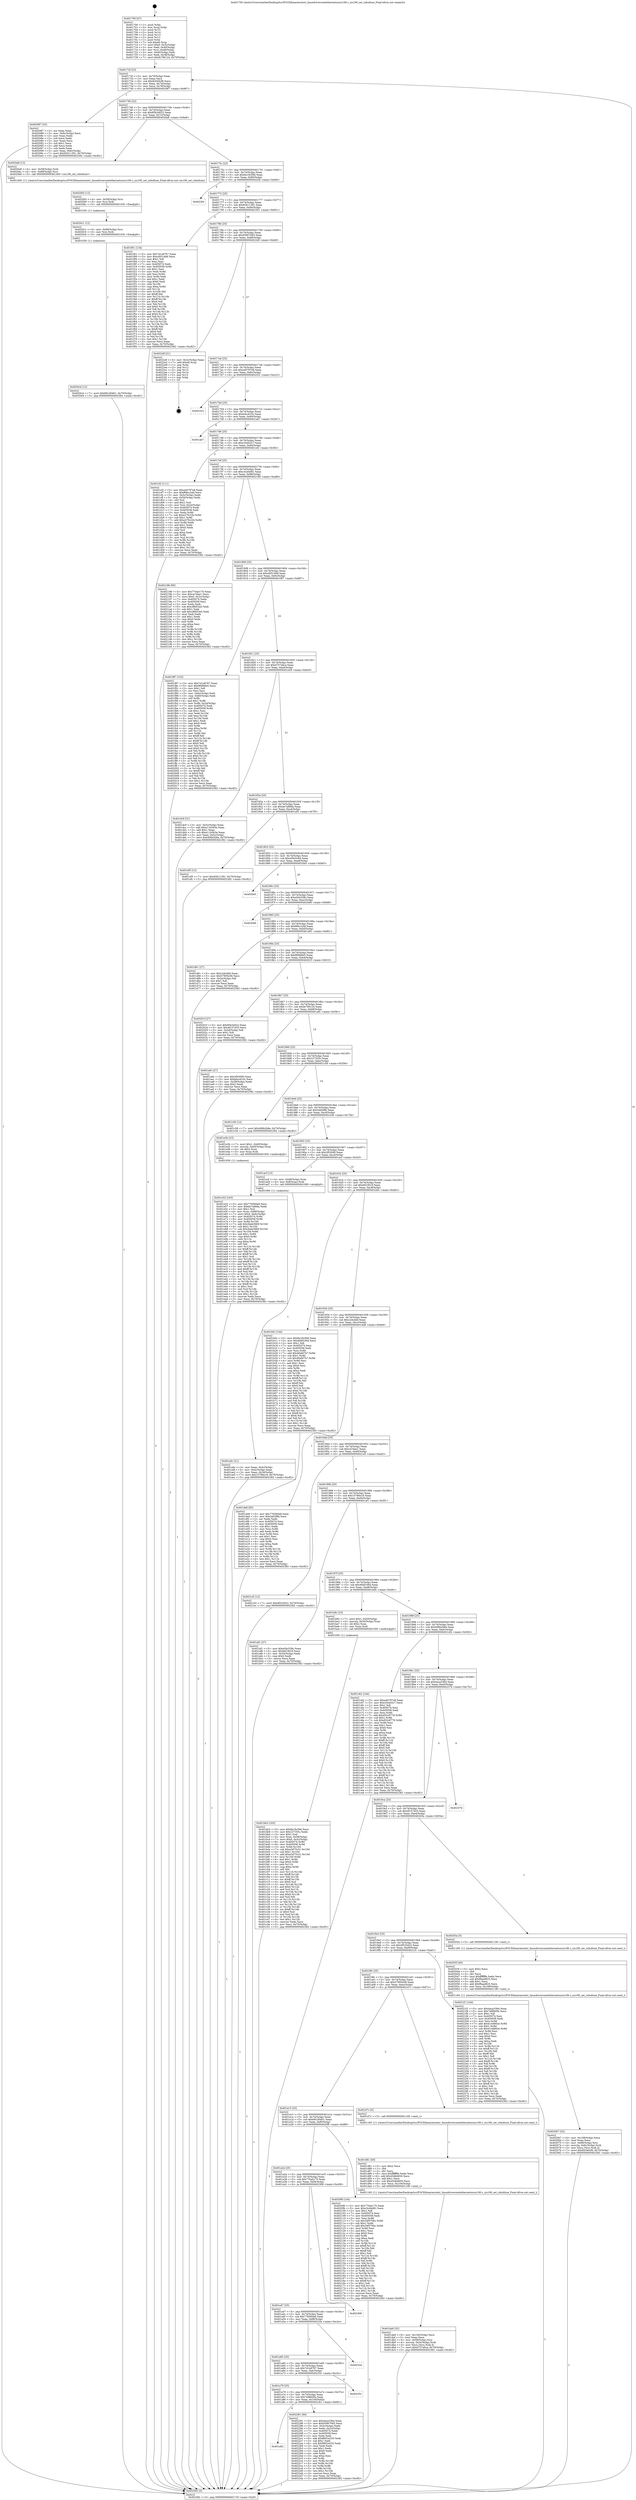 digraph "0x401700" {
  label = "0x401700 (/mnt/c/Users/mathe/Desktop/tcc/POCII/binaries/extr_linuxdriversnetethernetsissis190.c_sis190_set_rxbufsize_Final-ollvm.out::main(0))"
  labelloc = "t"
  node[shape=record]

  Entry [label="",width=0.3,height=0.3,shape=circle,fillcolor=black,style=filled]
  "0x40172f" [label="{
     0x40172f [23]\l
     | [instrs]\l
     &nbsp;&nbsp;0x40172f \<+3\>: mov -0x70(%rbp),%eax\l
     &nbsp;&nbsp;0x401732 \<+2\>: mov %eax,%ecx\l
     &nbsp;&nbsp;0x401734 \<+6\>: sub $0x82040cf6,%ecx\l
     &nbsp;&nbsp;0x40173a \<+3\>: mov %eax,-0x74(%rbp)\l
     &nbsp;&nbsp;0x40173d \<+3\>: mov %ecx,-0x78(%rbp)\l
     &nbsp;&nbsp;0x401740 \<+6\>: je 0000000000402087 \<main+0x987\>\l
  }"]
  "0x402087" [label="{
     0x402087 [33]\l
     | [instrs]\l
     &nbsp;&nbsp;0x402087 \<+2\>: xor %eax,%eax\l
     &nbsp;&nbsp;0x402089 \<+3\>: mov -0x6c(%rbp),%ecx\l
     &nbsp;&nbsp;0x40208c \<+2\>: mov %eax,%edx\l
     &nbsp;&nbsp;0x40208e \<+2\>: sub %ecx,%edx\l
     &nbsp;&nbsp;0x402090 \<+2\>: mov %eax,%ecx\l
     &nbsp;&nbsp;0x402092 \<+3\>: sub $0x1,%ecx\l
     &nbsp;&nbsp;0x402095 \<+2\>: add %ecx,%edx\l
     &nbsp;&nbsp;0x402097 \<+2\>: sub %edx,%eax\l
     &nbsp;&nbsp;0x402099 \<+3\>: mov %eax,-0x6c(%rbp)\l
     &nbsp;&nbsp;0x40209c \<+7\>: movl $0x92611391,-0x70(%rbp)\l
     &nbsp;&nbsp;0x4020a3 \<+5\>: jmp 0000000000402382 \<main+0xc82\>\l
  }"]
  "0x401746" [label="{
     0x401746 [22]\l
     | [instrs]\l
     &nbsp;&nbsp;0x401746 \<+5\>: jmp 000000000040174b \<main+0x4b\>\l
     &nbsp;&nbsp;0x40174b \<+3\>: mov -0x74(%rbp),%eax\l
     &nbsp;&nbsp;0x40174e \<+5\>: sub $0x85b34022,%eax\l
     &nbsp;&nbsp;0x401753 \<+3\>: mov %eax,-0x7c(%rbp)\l
     &nbsp;&nbsp;0x401756 \<+6\>: je 00000000004020a8 \<main+0x9a8\>\l
  }"]
  Exit [label="",width=0.3,height=0.3,shape=circle,fillcolor=black,style=filled,peripheries=2]
  "0x4020a8" [label="{
     0x4020a8 [13]\l
     | [instrs]\l
     &nbsp;&nbsp;0x4020a8 \<+4\>: mov -0x58(%rbp),%rdi\l
     &nbsp;&nbsp;0x4020ac \<+4\>: mov -0x68(%rbp),%rsi\l
     &nbsp;&nbsp;0x4020b0 \<+5\>: call 0000000000401400 \<sis190_set_rxbufsize\>\l
     | [calls]\l
     &nbsp;&nbsp;0x401400 \{1\} (/mnt/c/Users/mathe/Desktop/tcc/POCII/binaries/extr_linuxdriversnetethernetsissis190.c_sis190_set_rxbufsize_Final-ollvm.out::sis190_set_rxbufsize)\l
  }"]
  "0x40175c" [label="{
     0x40175c [22]\l
     | [instrs]\l
     &nbsp;&nbsp;0x40175c \<+5\>: jmp 0000000000401761 \<main+0x61\>\l
     &nbsp;&nbsp;0x401761 \<+3\>: mov -0x74(%rbp),%eax\l
     &nbsp;&nbsp;0x401764 \<+5\>: sub $0x8a19c59d,%eax\l
     &nbsp;&nbsp;0x401769 \<+3\>: mov %eax,-0x80(%rbp)\l
     &nbsp;&nbsp;0x40176c \<+6\>: je 00000000004022f4 \<main+0xbf4\>\l
  }"]
  "0x401a92" [label="{
     0x401a92\l
  }", style=dashed]
  "0x4022f4" [label="{
     0x4022f4\l
  }", style=dashed]
  "0x401772" [label="{
     0x401772 [25]\l
     | [instrs]\l
     &nbsp;&nbsp;0x401772 \<+5\>: jmp 0000000000401777 \<main+0x77\>\l
     &nbsp;&nbsp;0x401777 \<+3\>: mov -0x74(%rbp),%eax\l
     &nbsp;&nbsp;0x40177a \<+5\>: sub $0x92611391,%eax\l
     &nbsp;&nbsp;0x40177f \<+6\>: mov %eax,-0x84(%rbp)\l
     &nbsp;&nbsp;0x401785 \<+6\>: je 0000000000401f01 \<main+0x801\>\l
  }"]
  "0x402281" [label="{
     0x402281 [94]\l
     | [instrs]\l
     &nbsp;&nbsp;0x402281 \<+5\>: mov $0x4aca3364,%eax\l
     &nbsp;&nbsp;0x402286 \<+5\>: mov $0x93907083,%ecx\l
     &nbsp;&nbsp;0x40228b \<+3\>: mov -0x3c(%rbp),%edx\l
     &nbsp;&nbsp;0x40228e \<+3\>: mov %edx,-0x2c(%rbp)\l
     &nbsp;&nbsp;0x402291 \<+7\>: mov 0x405074,%edx\l
     &nbsp;&nbsp;0x402298 \<+7\>: mov 0x405058,%esi\l
     &nbsp;&nbsp;0x40229f \<+2\>: mov %edx,%edi\l
     &nbsp;&nbsp;0x4022a1 \<+6\>: add $0x8852e333,%edi\l
     &nbsp;&nbsp;0x4022a7 \<+3\>: sub $0x1,%edi\l
     &nbsp;&nbsp;0x4022aa \<+6\>: sub $0x8852e333,%edi\l
     &nbsp;&nbsp;0x4022b0 \<+3\>: imul %edi,%edx\l
     &nbsp;&nbsp;0x4022b3 \<+3\>: and $0x1,%edx\l
     &nbsp;&nbsp;0x4022b6 \<+3\>: cmp $0x0,%edx\l
     &nbsp;&nbsp;0x4022b9 \<+4\>: sete %r8b\l
     &nbsp;&nbsp;0x4022bd \<+3\>: cmp $0xa,%esi\l
     &nbsp;&nbsp;0x4022c0 \<+4\>: setl %r9b\l
     &nbsp;&nbsp;0x4022c4 \<+3\>: mov %r8b,%r10b\l
     &nbsp;&nbsp;0x4022c7 \<+3\>: and %r9b,%r10b\l
     &nbsp;&nbsp;0x4022ca \<+3\>: xor %r9b,%r8b\l
     &nbsp;&nbsp;0x4022cd \<+3\>: or %r8b,%r10b\l
     &nbsp;&nbsp;0x4022d0 \<+4\>: test $0x1,%r10b\l
     &nbsp;&nbsp;0x4022d4 \<+3\>: cmovne %ecx,%eax\l
     &nbsp;&nbsp;0x4022d7 \<+3\>: mov %eax,-0x70(%rbp)\l
     &nbsp;&nbsp;0x4022da \<+5\>: jmp 0000000000402382 \<main+0xc82\>\l
  }"]
  "0x401f01" [label="{
     0x401f01 [134]\l
     | [instrs]\l
     &nbsp;&nbsp;0x401f01 \<+5\>: mov $0x7d1e8767,%eax\l
     &nbsp;&nbsp;0x401f06 \<+5\>: mov $0xcf451468,%ecx\l
     &nbsp;&nbsp;0x401f0b \<+2\>: mov $0x1,%dl\l
     &nbsp;&nbsp;0x401f0d \<+2\>: xor %esi,%esi\l
     &nbsp;&nbsp;0x401f0f \<+7\>: mov 0x405074,%edi\l
     &nbsp;&nbsp;0x401f16 \<+8\>: mov 0x405058,%r8d\l
     &nbsp;&nbsp;0x401f1e \<+3\>: sub $0x1,%esi\l
     &nbsp;&nbsp;0x401f21 \<+3\>: mov %edi,%r9d\l
     &nbsp;&nbsp;0x401f24 \<+3\>: add %esi,%r9d\l
     &nbsp;&nbsp;0x401f27 \<+4\>: imul %r9d,%edi\l
     &nbsp;&nbsp;0x401f2b \<+3\>: and $0x1,%edi\l
     &nbsp;&nbsp;0x401f2e \<+3\>: cmp $0x0,%edi\l
     &nbsp;&nbsp;0x401f31 \<+4\>: sete %r10b\l
     &nbsp;&nbsp;0x401f35 \<+4\>: cmp $0xa,%r8d\l
     &nbsp;&nbsp;0x401f39 \<+4\>: setl %r11b\l
     &nbsp;&nbsp;0x401f3d \<+3\>: mov %r10b,%bl\l
     &nbsp;&nbsp;0x401f40 \<+3\>: xor $0xff,%bl\l
     &nbsp;&nbsp;0x401f43 \<+3\>: mov %r11b,%r14b\l
     &nbsp;&nbsp;0x401f46 \<+4\>: xor $0xff,%r14b\l
     &nbsp;&nbsp;0x401f4a \<+3\>: xor $0x0,%dl\l
     &nbsp;&nbsp;0x401f4d \<+3\>: mov %bl,%r15b\l
     &nbsp;&nbsp;0x401f50 \<+4\>: and $0x0,%r15b\l
     &nbsp;&nbsp;0x401f54 \<+3\>: and %dl,%r10b\l
     &nbsp;&nbsp;0x401f57 \<+3\>: mov %r14b,%r12b\l
     &nbsp;&nbsp;0x401f5a \<+4\>: and $0x0,%r12b\l
     &nbsp;&nbsp;0x401f5e \<+3\>: and %dl,%r11b\l
     &nbsp;&nbsp;0x401f61 \<+3\>: or %r10b,%r15b\l
     &nbsp;&nbsp;0x401f64 \<+3\>: or %r11b,%r12b\l
     &nbsp;&nbsp;0x401f67 \<+3\>: xor %r12b,%r15b\l
     &nbsp;&nbsp;0x401f6a \<+3\>: or %r14b,%bl\l
     &nbsp;&nbsp;0x401f6d \<+3\>: xor $0xff,%bl\l
     &nbsp;&nbsp;0x401f70 \<+3\>: or $0x0,%dl\l
     &nbsp;&nbsp;0x401f73 \<+2\>: and %dl,%bl\l
     &nbsp;&nbsp;0x401f75 \<+3\>: or %bl,%r15b\l
     &nbsp;&nbsp;0x401f78 \<+4\>: test $0x1,%r15b\l
     &nbsp;&nbsp;0x401f7c \<+3\>: cmovne %ecx,%eax\l
     &nbsp;&nbsp;0x401f7f \<+3\>: mov %eax,-0x70(%rbp)\l
     &nbsp;&nbsp;0x401f82 \<+5\>: jmp 0000000000402382 \<main+0xc82\>\l
  }"]
  "0x40178b" [label="{
     0x40178b [25]\l
     | [instrs]\l
     &nbsp;&nbsp;0x40178b \<+5\>: jmp 0000000000401790 \<main+0x90\>\l
     &nbsp;&nbsp;0x401790 \<+3\>: mov -0x74(%rbp),%eax\l
     &nbsp;&nbsp;0x401793 \<+5\>: sub $0x93907083,%eax\l
     &nbsp;&nbsp;0x401798 \<+6\>: mov %eax,-0x88(%rbp)\l
     &nbsp;&nbsp;0x40179e \<+6\>: je 00000000004022df \<main+0xbdf\>\l
  }"]
  "0x401a79" [label="{
     0x401a79 [25]\l
     | [instrs]\l
     &nbsp;&nbsp;0x401a79 \<+5\>: jmp 0000000000401a7e \<main+0x37e\>\l
     &nbsp;&nbsp;0x401a7e \<+3\>: mov -0x74(%rbp),%eax\l
     &nbsp;&nbsp;0x401a81 \<+5\>: sub $0x7ef89d5b,%eax\l
     &nbsp;&nbsp;0x401a86 \<+6\>: mov %eax,-0x100(%rbp)\l
     &nbsp;&nbsp;0x401a8c \<+6\>: je 0000000000402281 \<main+0xb81\>\l
  }"]
  "0x4022df" [label="{
     0x4022df [21]\l
     | [instrs]\l
     &nbsp;&nbsp;0x4022df \<+3\>: mov -0x2c(%rbp),%eax\l
     &nbsp;&nbsp;0x4022e2 \<+7\>: add $0xe8,%rsp\l
     &nbsp;&nbsp;0x4022e9 \<+1\>: pop %rbx\l
     &nbsp;&nbsp;0x4022ea \<+2\>: pop %r12\l
     &nbsp;&nbsp;0x4022ec \<+2\>: pop %r13\l
     &nbsp;&nbsp;0x4022ee \<+2\>: pop %r14\l
     &nbsp;&nbsp;0x4022f0 \<+2\>: pop %r15\l
     &nbsp;&nbsp;0x4022f2 \<+1\>: pop %rbp\l
     &nbsp;&nbsp;0x4022f3 \<+1\>: ret\l
  }"]
  "0x4017a4" [label="{
     0x4017a4 [25]\l
     | [instrs]\l
     &nbsp;&nbsp;0x4017a4 \<+5\>: jmp 00000000004017a9 \<main+0xa9\>\l
     &nbsp;&nbsp;0x4017a9 \<+3\>: mov -0x74(%rbp),%eax\l
     &nbsp;&nbsp;0x4017ac \<+5\>: sub $0xa40797e8,%eax\l
     &nbsp;&nbsp;0x4017b1 \<+6\>: mov %eax,-0x8c(%rbp)\l
     &nbsp;&nbsp;0x4017b7 \<+6\>: je 0000000000402322 \<main+0xc22\>\l
  }"]
  "0x40235c" [label="{
     0x40235c\l
  }", style=dashed]
  "0x402322" [label="{
     0x402322\l
  }", style=dashed]
  "0x4017bd" [label="{
     0x4017bd [25]\l
     | [instrs]\l
     &nbsp;&nbsp;0x4017bd \<+5\>: jmp 00000000004017c2 \<main+0xc2\>\l
     &nbsp;&nbsp;0x4017c2 \<+3\>: mov -0x74(%rbp),%eax\l
     &nbsp;&nbsp;0x4017c5 \<+5\>: sub $0xbdcc610c,%eax\l
     &nbsp;&nbsp;0x4017ca \<+6\>: mov %eax,-0x90(%rbp)\l
     &nbsp;&nbsp;0x4017d0 \<+6\>: je 0000000000401ab7 \<main+0x3b7\>\l
  }"]
  "0x401a60" [label="{
     0x401a60 [25]\l
     | [instrs]\l
     &nbsp;&nbsp;0x401a60 \<+5\>: jmp 0000000000401a65 \<main+0x365\>\l
     &nbsp;&nbsp;0x401a65 \<+3\>: mov -0x74(%rbp),%eax\l
     &nbsp;&nbsp;0x401a68 \<+5\>: sub $0x7d1e8767,%eax\l
     &nbsp;&nbsp;0x401a6d \<+6\>: mov %eax,-0xfc(%rbp)\l
     &nbsp;&nbsp;0x401a73 \<+6\>: je 000000000040235c \<main+0xc5c\>\l
  }"]
  "0x401ab7" [label="{
     0x401ab7\l
  }", style=dashed]
  "0x4017d6" [label="{
     0x4017d6 [25]\l
     | [instrs]\l
     &nbsp;&nbsp;0x4017d6 \<+5\>: jmp 00000000004017db \<main+0xdb\>\l
     &nbsp;&nbsp;0x4017db \<+3\>: mov -0x74(%rbp),%eax\l
     &nbsp;&nbsp;0x4017de \<+5\>: sub $0xc54402c7,%eax\l
     &nbsp;&nbsp;0x4017e3 \<+6\>: mov %eax,-0x94(%rbp)\l
     &nbsp;&nbsp;0x4017e9 \<+6\>: je 0000000000401cf2 \<main+0x5f2\>\l
  }"]
  "0x40232e" [label="{
     0x40232e\l
  }", style=dashed]
  "0x401cf2" [label="{
     0x401cf2 [111]\l
     | [instrs]\l
     &nbsp;&nbsp;0x401cf2 \<+5\>: mov $0xa40797e8,%eax\l
     &nbsp;&nbsp;0x401cf7 \<+5\>: mov $0xf68cc2dd,%ecx\l
     &nbsp;&nbsp;0x401cfc \<+3\>: mov -0x5c(%rbp),%edx\l
     &nbsp;&nbsp;0x401cff \<+3\>: cmp -0x50(%rbp),%edx\l
     &nbsp;&nbsp;0x401d02 \<+4\>: setl %sil\l
     &nbsp;&nbsp;0x401d06 \<+4\>: and $0x1,%sil\l
     &nbsp;&nbsp;0x401d0a \<+4\>: mov %sil,-0x2e(%rbp)\l
     &nbsp;&nbsp;0x401d0e \<+7\>: mov 0x405074,%edx\l
     &nbsp;&nbsp;0x401d15 \<+7\>: mov 0x405058,%edi\l
     &nbsp;&nbsp;0x401d1c \<+3\>: mov %edx,%r8d\l
     &nbsp;&nbsp;0x401d1f \<+7\>: sub $0xe27fc22b,%r8d\l
     &nbsp;&nbsp;0x401d26 \<+4\>: sub $0x1,%r8d\l
     &nbsp;&nbsp;0x401d2a \<+7\>: add $0xe27fc22b,%r8d\l
     &nbsp;&nbsp;0x401d31 \<+4\>: imul %r8d,%edx\l
     &nbsp;&nbsp;0x401d35 \<+3\>: and $0x1,%edx\l
     &nbsp;&nbsp;0x401d38 \<+3\>: cmp $0x0,%edx\l
     &nbsp;&nbsp;0x401d3b \<+4\>: sete %sil\l
     &nbsp;&nbsp;0x401d3f \<+3\>: cmp $0xa,%edi\l
     &nbsp;&nbsp;0x401d42 \<+4\>: setl %r9b\l
     &nbsp;&nbsp;0x401d46 \<+3\>: mov %sil,%r10b\l
     &nbsp;&nbsp;0x401d49 \<+3\>: and %r9b,%r10b\l
     &nbsp;&nbsp;0x401d4c \<+3\>: xor %r9b,%sil\l
     &nbsp;&nbsp;0x401d4f \<+3\>: or %sil,%r10b\l
     &nbsp;&nbsp;0x401d52 \<+4\>: test $0x1,%r10b\l
     &nbsp;&nbsp;0x401d56 \<+3\>: cmovne %ecx,%eax\l
     &nbsp;&nbsp;0x401d59 \<+3\>: mov %eax,-0x70(%rbp)\l
     &nbsp;&nbsp;0x401d5c \<+5\>: jmp 0000000000402382 \<main+0xc82\>\l
  }"]
  "0x4017ef" [label="{
     0x4017ef [25]\l
     | [instrs]\l
     &nbsp;&nbsp;0x4017ef \<+5\>: jmp 00000000004017f4 \<main+0xf4\>\l
     &nbsp;&nbsp;0x4017f4 \<+3\>: mov -0x74(%rbp),%eax\l
     &nbsp;&nbsp;0x4017f7 \<+5\>: sub $0xc5cd4d81,%eax\l
     &nbsp;&nbsp;0x4017fc \<+6\>: mov %eax,-0x98(%rbp)\l
     &nbsp;&nbsp;0x401802 \<+6\>: je 0000000000402186 \<main+0xa86\>\l
  }"]
  "0x401a47" [label="{
     0x401a47 [25]\l
     | [instrs]\l
     &nbsp;&nbsp;0x401a47 \<+5\>: jmp 0000000000401a4c \<main+0x34c\>\l
     &nbsp;&nbsp;0x401a4c \<+3\>: mov -0x74(%rbp),%eax\l
     &nbsp;&nbsp;0x401a4f \<+5\>: sub $0x776560e8,%eax\l
     &nbsp;&nbsp;0x401a54 \<+6\>: mov %eax,-0xf8(%rbp)\l
     &nbsp;&nbsp;0x401a5a \<+6\>: je 000000000040232e \<main+0xc2e\>\l
  }"]
  "0x402186" [label="{
     0x402186 [95]\l
     | [instrs]\l
     &nbsp;&nbsp;0x402186 \<+5\>: mov $0x770ab170,%eax\l
     &nbsp;&nbsp;0x40218b \<+5\>: mov $0xca7dae1,%ecx\l
     &nbsp;&nbsp;0x402190 \<+7\>: movl $0x0,-0x3c(%rbp)\l
     &nbsp;&nbsp;0x402197 \<+7\>: mov 0x405074,%edx\l
     &nbsp;&nbsp;0x40219e \<+7\>: mov 0x405058,%esi\l
     &nbsp;&nbsp;0x4021a5 \<+2\>: mov %edx,%edi\l
     &nbsp;&nbsp;0x4021a7 \<+6\>: sub $0xc8fd53a5,%edi\l
     &nbsp;&nbsp;0x4021ad \<+3\>: sub $0x1,%edi\l
     &nbsp;&nbsp;0x4021b0 \<+6\>: add $0xc8fd53a5,%edi\l
     &nbsp;&nbsp;0x4021b6 \<+3\>: imul %edi,%edx\l
     &nbsp;&nbsp;0x4021b9 \<+3\>: and $0x1,%edx\l
     &nbsp;&nbsp;0x4021bc \<+3\>: cmp $0x0,%edx\l
     &nbsp;&nbsp;0x4021bf \<+4\>: sete %r8b\l
     &nbsp;&nbsp;0x4021c3 \<+3\>: cmp $0xa,%esi\l
     &nbsp;&nbsp;0x4021c6 \<+4\>: setl %r9b\l
     &nbsp;&nbsp;0x4021ca \<+3\>: mov %r8b,%r10b\l
     &nbsp;&nbsp;0x4021cd \<+3\>: and %r9b,%r10b\l
     &nbsp;&nbsp;0x4021d0 \<+3\>: xor %r9b,%r8b\l
     &nbsp;&nbsp;0x4021d3 \<+3\>: or %r8b,%r10b\l
     &nbsp;&nbsp;0x4021d6 \<+4\>: test $0x1,%r10b\l
     &nbsp;&nbsp;0x4021da \<+3\>: cmovne %ecx,%eax\l
     &nbsp;&nbsp;0x4021dd \<+3\>: mov %eax,-0x70(%rbp)\l
     &nbsp;&nbsp;0x4021e0 \<+5\>: jmp 0000000000402382 \<main+0xc82\>\l
  }"]
  "0x401808" [label="{
     0x401808 [25]\l
     | [instrs]\l
     &nbsp;&nbsp;0x401808 \<+5\>: jmp 000000000040180d \<main+0x10d\>\l
     &nbsp;&nbsp;0x40180d \<+3\>: mov -0x74(%rbp),%eax\l
     &nbsp;&nbsp;0x401810 \<+5\>: sub $0xcf451468,%eax\l
     &nbsp;&nbsp;0x401815 \<+6\>: mov %eax,-0x9c(%rbp)\l
     &nbsp;&nbsp;0x40181b \<+6\>: je 0000000000401f87 \<main+0x887\>\l
  }"]
  "0x402368" [label="{
     0x402368\l
  }", style=dashed]
  "0x401f87" [label="{
     0x401f87 [152]\l
     | [instrs]\l
     &nbsp;&nbsp;0x401f87 \<+5\>: mov $0x7d1e8767,%eax\l
     &nbsp;&nbsp;0x401f8c \<+5\>: mov $0xf90fd9e5,%ecx\l
     &nbsp;&nbsp;0x401f91 \<+2\>: mov $0x1,%dl\l
     &nbsp;&nbsp;0x401f93 \<+2\>: xor %esi,%esi\l
     &nbsp;&nbsp;0x401f95 \<+3\>: mov -0x6c(%rbp),%edi\l
     &nbsp;&nbsp;0x401f98 \<+3\>: cmp -0x60(%rbp),%edi\l
     &nbsp;&nbsp;0x401f9b \<+4\>: setl %r8b\l
     &nbsp;&nbsp;0x401f9f \<+4\>: and $0x1,%r8b\l
     &nbsp;&nbsp;0x401fa3 \<+4\>: mov %r8b,-0x2d(%rbp)\l
     &nbsp;&nbsp;0x401fa7 \<+7\>: mov 0x405074,%edi\l
     &nbsp;&nbsp;0x401fae \<+8\>: mov 0x405058,%r9d\l
     &nbsp;&nbsp;0x401fb6 \<+3\>: sub $0x1,%esi\l
     &nbsp;&nbsp;0x401fb9 \<+3\>: mov %edi,%r10d\l
     &nbsp;&nbsp;0x401fbc \<+3\>: add %esi,%r10d\l
     &nbsp;&nbsp;0x401fbf \<+4\>: imul %r10d,%edi\l
     &nbsp;&nbsp;0x401fc3 \<+3\>: and $0x1,%edi\l
     &nbsp;&nbsp;0x401fc6 \<+3\>: cmp $0x0,%edi\l
     &nbsp;&nbsp;0x401fc9 \<+4\>: sete %r8b\l
     &nbsp;&nbsp;0x401fcd \<+4\>: cmp $0xa,%r9d\l
     &nbsp;&nbsp;0x401fd1 \<+4\>: setl %r11b\l
     &nbsp;&nbsp;0x401fd5 \<+3\>: mov %r8b,%bl\l
     &nbsp;&nbsp;0x401fd8 \<+3\>: xor $0xff,%bl\l
     &nbsp;&nbsp;0x401fdb \<+3\>: mov %r11b,%r14b\l
     &nbsp;&nbsp;0x401fde \<+4\>: xor $0xff,%r14b\l
     &nbsp;&nbsp;0x401fe2 \<+3\>: xor $0x0,%dl\l
     &nbsp;&nbsp;0x401fe5 \<+3\>: mov %bl,%r15b\l
     &nbsp;&nbsp;0x401fe8 \<+4\>: and $0x0,%r15b\l
     &nbsp;&nbsp;0x401fec \<+3\>: and %dl,%r8b\l
     &nbsp;&nbsp;0x401fef \<+3\>: mov %r14b,%r12b\l
     &nbsp;&nbsp;0x401ff2 \<+4\>: and $0x0,%r12b\l
     &nbsp;&nbsp;0x401ff6 \<+3\>: and %dl,%r11b\l
     &nbsp;&nbsp;0x401ff9 \<+3\>: or %r8b,%r15b\l
     &nbsp;&nbsp;0x401ffc \<+3\>: or %r11b,%r12b\l
     &nbsp;&nbsp;0x401fff \<+3\>: xor %r12b,%r15b\l
     &nbsp;&nbsp;0x402002 \<+3\>: or %r14b,%bl\l
     &nbsp;&nbsp;0x402005 \<+3\>: xor $0xff,%bl\l
     &nbsp;&nbsp;0x402008 \<+3\>: or $0x0,%dl\l
     &nbsp;&nbsp;0x40200b \<+2\>: and %dl,%bl\l
     &nbsp;&nbsp;0x40200d \<+3\>: or %bl,%r15b\l
     &nbsp;&nbsp;0x402010 \<+4\>: test $0x1,%r15b\l
     &nbsp;&nbsp;0x402014 \<+3\>: cmovne %ecx,%eax\l
     &nbsp;&nbsp;0x402017 \<+3\>: mov %eax,-0x70(%rbp)\l
     &nbsp;&nbsp;0x40201a \<+5\>: jmp 0000000000402382 \<main+0xc82\>\l
  }"]
  "0x401821" [label="{
     0x401821 [25]\l
     | [instrs]\l
     &nbsp;&nbsp;0x401821 \<+5\>: jmp 0000000000401826 \<main+0x126\>\l
     &nbsp;&nbsp;0x401826 \<+3\>: mov -0x74(%rbp),%eax\l
     &nbsp;&nbsp;0x401829 \<+5\>: sub $0xd757a6ca,%eax\l
     &nbsp;&nbsp;0x40182e \<+6\>: mov %eax,-0xa0(%rbp)\l
     &nbsp;&nbsp;0x401834 \<+6\>: je 0000000000401dc9 \<main+0x6c9\>\l
  }"]
  "0x401a2e" [label="{
     0x401a2e [25]\l
     | [instrs]\l
     &nbsp;&nbsp;0x401a2e \<+5\>: jmp 0000000000401a33 \<main+0x333\>\l
     &nbsp;&nbsp;0x401a33 \<+3\>: mov -0x74(%rbp),%eax\l
     &nbsp;&nbsp;0x401a36 \<+5\>: sub $0x770ab170,%eax\l
     &nbsp;&nbsp;0x401a3b \<+6\>: mov %eax,-0xf4(%rbp)\l
     &nbsp;&nbsp;0x401a41 \<+6\>: je 0000000000402368 \<main+0xc68\>\l
  }"]
  "0x401dc9" [label="{
     0x401dc9 [31]\l
     | [instrs]\l
     &nbsp;&nbsp;0x401dc9 \<+3\>: mov -0x5c(%rbp),%eax\l
     &nbsp;&nbsp;0x401dcc \<+5\>: add $0xe11b563e,%eax\l
     &nbsp;&nbsp;0x401dd1 \<+3\>: add $0x1,%eax\l
     &nbsp;&nbsp;0x401dd4 \<+5\>: sub $0xe11b563e,%eax\l
     &nbsp;&nbsp;0x401dd9 \<+3\>: mov %eax,-0x5c(%rbp)\l
     &nbsp;&nbsp;0x401ddc \<+7\>: movl $0x496b2b8e,-0x70(%rbp)\l
     &nbsp;&nbsp;0x401de3 \<+5\>: jmp 0000000000402382 \<main+0xc82\>\l
  }"]
  "0x40183a" [label="{
     0x40183a [25]\l
     | [instrs]\l
     &nbsp;&nbsp;0x40183a \<+5\>: jmp 000000000040183f \<main+0x13f\>\l
     &nbsp;&nbsp;0x40183f \<+3\>: mov -0x74(%rbp),%eax\l
     &nbsp;&nbsp;0x401842 \<+5\>: sub $0xde7a868a,%eax\l
     &nbsp;&nbsp;0x401847 \<+6\>: mov %eax,-0xa4(%rbp)\l
     &nbsp;&nbsp;0x40184d \<+6\>: je 0000000000401ef5 \<main+0x7f5\>\l
  }"]
  "0x4020f6" [label="{
     0x4020f6 [144]\l
     | [instrs]\l
     &nbsp;&nbsp;0x4020f6 \<+5\>: mov $0x770ab170,%eax\l
     &nbsp;&nbsp;0x4020fb \<+5\>: mov $0xc5cd4d81,%ecx\l
     &nbsp;&nbsp;0x402100 \<+2\>: mov $0x1,%dl\l
     &nbsp;&nbsp;0x402102 \<+7\>: mov 0x405074,%esi\l
     &nbsp;&nbsp;0x402109 \<+7\>: mov 0x405058,%edi\l
     &nbsp;&nbsp;0x402110 \<+3\>: mov %esi,%r8d\l
     &nbsp;&nbsp;0x402113 \<+7\>: sub $0x34f570bc,%r8d\l
     &nbsp;&nbsp;0x40211a \<+4\>: sub $0x1,%r8d\l
     &nbsp;&nbsp;0x40211e \<+7\>: add $0x34f570bc,%r8d\l
     &nbsp;&nbsp;0x402125 \<+4\>: imul %r8d,%esi\l
     &nbsp;&nbsp;0x402129 \<+3\>: and $0x1,%esi\l
     &nbsp;&nbsp;0x40212c \<+3\>: cmp $0x0,%esi\l
     &nbsp;&nbsp;0x40212f \<+4\>: sete %r9b\l
     &nbsp;&nbsp;0x402133 \<+3\>: cmp $0xa,%edi\l
     &nbsp;&nbsp;0x402136 \<+4\>: setl %r10b\l
     &nbsp;&nbsp;0x40213a \<+3\>: mov %r9b,%r11b\l
     &nbsp;&nbsp;0x40213d \<+4\>: xor $0xff,%r11b\l
     &nbsp;&nbsp;0x402141 \<+3\>: mov %r10b,%bl\l
     &nbsp;&nbsp;0x402144 \<+3\>: xor $0xff,%bl\l
     &nbsp;&nbsp;0x402147 \<+3\>: xor $0x1,%dl\l
     &nbsp;&nbsp;0x40214a \<+3\>: mov %r11b,%r14b\l
     &nbsp;&nbsp;0x40214d \<+4\>: and $0xff,%r14b\l
     &nbsp;&nbsp;0x402151 \<+3\>: and %dl,%r9b\l
     &nbsp;&nbsp;0x402154 \<+3\>: mov %bl,%r15b\l
     &nbsp;&nbsp;0x402157 \<+4\>: and $0xff,%r15b\l
     &nbsp;&nbsp;0x40215b \<+3\>: and %dl,%r10b\l
     &nbsp;&nbsp;0x40215e \<+3\>: or %r9b,%r14b\l
     &nbsp;&nbsp;0x402161 \<+3\>: or %r10b,%r15b\l
     &nbsp;&nbsp;0x402164 \<+3\>: xor %r15b,%r14b\l
     &nbsp;&nbsp;0x402167 \<+3\>: or %bl,%r11b\l
     &nbsp;&nbsp;0x40216a \<+4\>: xor $0xff,%r11b\l
     &nbsp;&nbsp;0x40216e \<+3\>: or $0x1,%dl\l
     &nbsp;&nbsp;0x402171 \<+3\>: and %dl,%r11b\l
     &nbsp;&nbsp;0x402174 \<+3\>: or %r11b,%r14b\l
     &nbsp;&nbsp;0x402177 \<+4\>: test $0x1,%r14b\l
     &nbsp;&nbsp;0x40217b \<+3\>: cmovne %ecx,%eax\l
     &nbsp;&nbsp;0x40217e \<+3\>: mov %eax,-0x70(%rbp)\l
     &nbsp;&nbsp;0x402181 \<+5\>: jmp 0000000000402382 \<main+0xc82\>\l
  }"]
  "0x401ef5" [label="{
     0x401ef5 [12]\l
     | [instrs]\l
     &nbsp;&nbsp;0x401ef5 \<+7\>: movl $0x92611391,-0x70(%rbp)\l
     &nbsp;&nbsp;0x401efc \<+5\>: jmp 0000000000402382 \<main+0xc82\>\l
  }"]
  "0x401853" [label="{
     0x401853 [25]\l
     | [instrs]\l
     &nbsp;&nbsp;0x401853 \<+5\>: jmp 0000000000401858 \<main+0x158\>\l
     &nbsp;&nbsp;0x401858 \<+3\>: mov -0x74(%rbp),%eax\l
     &nbsp;&nbsp;0x40185b \<+5\>: sub $0xe59c0c94,%eax\l
     &nbsp;&nbsp;0x401860 \<+6\>: mov %eax,-0xa8(%rbp)\l
     &nbsp;&nbsp;0x401866 \<+6\>: je 00000000004020e5 \<main+0x9e5\>\l
  }"]
  "0x4020cd" [label="{
     0x4020cd [12]\l
     | [instrs]\l
     &nbsp;&nbsp;0x4020cd \<+7\>: movl $0x681d0401,-0x70(%rbp)\l
     &nbsp;&nbsp;0x4020d4 \<+5\>: jmp 0000000000402382 \<main+0xc82\>\l
  }"]
  "0x4020e5" [label="{
     0x4020e5\l
  }", style=dashed]
  "0x40186c" [label="{
     0x40186c [25]\l
     | [instrs]\l
     &nbsp;&nbsp;0x40186c \<+5\>: jmp 0000000000401871 \<main+0x171\>\l
     &nbsp;&nbsp;0x401871 \<+3\>: mov -0x74(%rbp),%eax\l
     &nbsp;&nbsp;0x401874 \<+5\>: sub $0xe5dc538c,%eax\l
     &nbsp;&nbsp;0x401879 \<+6\>: mov %eax,-0xac(%rbp)\l
     &nbsp;&nbsp;0x40187f \<+6\>: je 00000000004020d9 \<main+0x9d9\>\l
  }"]
  "0x4020c1" [label="{
     0x4020c1 [12]\l
     | [instrs]\l
     &nbsp;&nbsp;0x4020c1 \<+4\>: mov -0x68(%rbp),%rsi\l
     &nbsp;&nbsp;0x4020c5 \<+3\>: mov %rsi,%rdi\l
     &nbsp;&nbsp;0x4020c8 \<+5\>: call 0000000000401030 \<free@plt\>\l
     | [calls]\l
     &nbsp;&nbsp;0x401030 \{1\} (unknown)\l
  }"]
  "0x4020d9" [label="{
     0x4020d9\l
  }", style=dashed]
  "0x401885" [label="{
     0x401885 [25]\l
     | [instrs]\l
     &nbsp;&nbsp;0x401885 \<+5\>: jmp 000000000040188a \<main+0x18a\>\l
     &nbsp;&nbsp;0x40188a \<+3\>: mov -0x74(%rbp),%eax\l
     &nbsp;&nbsp;0x40188d \<+5\>: sub $0xf68cc2dd,%eax\l
     &nbsp;&nbsp;0x401892 \<+6\>: mov %eax,-0xb0(%rbp)\l
     &nbsp;&nbsp;0x401898 \<+6\>: je 0000000000401d61 \<main+0x661\>\l
  }"]
  "0x4020b5" [label="{
     0x4020b5 [12]\l
     | [instrs]\l
     &nbsp;&nbsp;0x4020b5 \<+4\>: mov -0x58(%rbp),%rsi\l
     &nbsp;&nbsp;0x4020b9 \<+3\>: mov %rsi,%rdi\l
     &nbsp;&nbsp;0x4020bc \<+5\>: call 0000000000401030 \<free@plt\>\l
     | [calls]\l
     &nbsp;&nbsp;0x401030 \{1\} (unknown)\l
  }"]
  "0x401d61" [label="{
     0x401d61 [27]\l
     | [instrs]\l
     &nbsp;&nbsp;0x401d61 \<+5\>: mov $0xc2dcddd,%eax\l
     &nbsp;&nbsp;0x401d66 \<+5\>: mov $0x57905e58,%ecx\l
     &nbsp;&nbsp;0x401d6b \<+3\>: mov -0x2e(%rbp),%dl\l
     &nbsp;&nbsp;0x401d6e \<+3\>: test $0x1,%dl\l
     &nbsp;&nbsp;0x401d71 \<+3\>: cmovne %ecx,%eax\l
     &nbsp;&nbsp;0x401d74 \<+3\>: mov %eax,-0x70(%rbp)\l
     &nbsp;&nbsp;0x401d77 \<+5\>: jmp 0000000000402382 \<main+0xc82\>\l
  }"]
  "0x40189e" [label="{
     0x40189e [25]\l
     | [instrs]\l
     &nbsp;&nbsp;0x40189e \<+5\>: jmp 00000000004018a3 \<main+0x1a3\>\l
     &nbsp;&nbsp;0x4018a3 \<+3\>: mov -0x74(%rbp),%eax\l
     &nbsp;&nbsp;0x4018a6 \<+5\>: sub $0xf90fd9e5,%eax\l
     &nbsp;&nbsp;0x4018ab \<+6\>: mov %eax,-0xb4(%rbp)\l
     &nbsp;&nbsp;0x4018b1 \<+6\>: je 000000000040201f \<main+0x91f\>\l
  }"]
  "0x402067" [label="{
     0x402067 [32]\l
     | [instrs]\l
     &nbsp;&nbsp;0x402067 \<+6\>: mov -0x108(%rbp),%ecx\l
     &nbsp;&nbsp;0x40206d \<+3\>: imul %eax,%ecx\l
     &nbsp;&nbsp;0x402070 \<+4\>: mov -0x68(%rbp),%rsi\l
     &nbsp;&nbsp;0x402074 \<+4\>: movslq -0x6c(%rbp),%rdi\l
     &nbsp;&nbsp;0x402078 \<+3\>: mov %ecx,(%rsi,%rdi,4)\l
     &nbsp;&nbsp;0x40207b \<+7\>: movl $0x82040cf6,-0x70(%rbp)\l
     &nbsp;&nbsp;0x402082 \<+5\>: jmp 0000000000402382 \<main+0xc82\>\l
  }"]
  "0x40201f" [label="{
     0x40201f [27]\l
     | [instrs]\l
     &nbsp;&nbsp;0x40201f \<+5\>: mov $0x85b34022,%eax\l
     &nbsp;&nbsp;0x402024 \<+5\>: mov $0x4f157d33,%ecx\l
     &nbsp;&nbsp;0x402029 \<+3\>: mov -0x2d(%rbp),%dl\l
     &nbsp;&nbsp;0x40202c \<+3\>: test $0x1,%dl\l
     &nbsp;&nbsp;0x40202f \<+3\>: cmovne %ecx,%eax\l
     &nbsp;&nbsp;0x402032 \<+3\>: mov %eax,-0x70(%rbp)\l
     &nbsp;&nbsp;0x402035 \<+5\>: jmp 0000000000402382 \<main+0xc82\>\l
  }"]
  "0x4018b7" [label="{
     0x4018b7 [25]\l
     | [instrs]\l
     &nbsp;&nbsp;0x4018b7 \<+5\>: jmp 00000000004018bc \<main+0x1bc\>\l
     &nbsp;&nbsp;0x4018bc \<+3\>: mov -0x74(%rbp),%eax\l
     &nbsp;&nbsp;0x4018bf \<+5\>: sub $0xfe796124,%eax\l
     &nbsp;&nbsp;0x4018c4 \<+6\>: mov %eax,-0xb8(%rbp)\l
     &nbsp;&nbsp;0x4018ca \<+6\>: je 0000000000401a9c \<main+0x39c\>\l
  }"]
  "0x40203f" [label="{
     0x40203f [40]\l
     | [instrs]\l
     &nbsp;&nbsp;0x40203f \<+5\>: mov $0x2,%ecx\l
     &nbsp;&nbsp;0x402044 \<+1\>: cltd\l
     &nbsp;&nbsp;0x402045 \<+2\>: idiv %ecx\l
     &nbsp;&nbsp;0x402047 \<+6\>: imul $0xfffffffe,%edx,%ecx\l
     &nbsp;&nbsp;0x40204d \<+6\>: sub $0xf9aad825,%ecx\l
     &nbsp;&nbsp;0x402053 \<+3\>: add $0x1,%ecx\l
     &nbsp;&nbsp;0x402056 \<+6\>: add $0xf9aad825,%ecx\l
     &nbsp;&nbsp;0x40205c \<+6\>: mov %ecx,-0x108(%rbp)\l
     &nbsp;&nbsp;0x402062 \<+5\>: call 0000000000401160 \<next_i\>\l
     | [calls]\l
     &nbsp;&nbsp;0x401160 \{1\} (/mnt/c/Users/mathe/Desktop/tcc/POCII/binaries/extr_linuxdriversnetethernetsissis190.c_sis190_set_rxbufsize_Final-ollvm.out::next_i)\l
  }"]
  "0x401a9c" [label="{
     0x401a9c [27]\l
     | [instrs]\l
     &nbsp;&nbsp;0x401a9c \<+5\>: mov $0x2f03090,%eax\l
     &nbsp;&nbsp;0x401aa1 \<+5\>: mov $0xbdcc610c,%ecx\l
     &nbsp;&nbsp;0x401aa6 \<+3\>: mov -0x38(%rbp),%edx\l
     &nbsp;&nbsp;0x401aa9 \<+3\>: cmp $0x2,%edx\l
     &nbsp;&nbsp;0x401aac \<+3\>: cmovne %ecx,%eax\l
     &nbsp;&nbsp;0x401aaf \<+3\>: mov %eax,-0x70(%rbp)\l
     &nbsp;&nbsp;0x401ab2 \<+5\>: jmp 0000000000402382 \<main+0xc82\>\l
  }"]
  "0x4018d0" [label="{
     0x4018d0 [25]\l
     | [instrs]\l
     &nbsp;&nbsp;0x4018d0 \<+5\>: jmp 00000000004018d5 \<main+0x1d5\>\l
     &nbsp;&nbsp;0x4018d5 \<+3\>: mov -0x74(%rbp),%eax\l
     &nbsp;&nbsp;0x4018d8 \<+5\>: sub $0x227355c,%eax\l
     &nbsp;&nbsp;0x4018dd \<+6\>: mov %eax,-0xbc(%rbp)\l
     &nbsp;&nbsp;0x4018e3 \<+6\>: je 0000000000401c56 \<main+0x556\>\l
  }"]
  "0x402382" [label="{
     0x402382 [5]\l
     | [instrs]\l
     &nbsp;&nbsp;0x402382 \<+5\>: jmp 000000000040172f \<main+0x2f\>\l
  }"]
  "0x401700" [label="{
     0x401700 [47]\l
     | [instrs]\l
     &nbsp;&nbsp;0x401700 \<+1\>: push %rbp\l
     &nbsp;&nbsp;0x401701 \<+3\>: mov %rsp,%rbp\l
     &nbsp;&nbsp;0x401704 \<+2\>: push %r15\l
     &nbsp;&nbsp;0x401706 \<+2\>: push %r14\l
     &nbsp;&nbsp;0x401708 \<+2\>: push %r13\l
     &nbsp;&nbsp;0x40170a \<+2\>: push %r12\l
     &nbsp;&nbsp;0x40170c \<+1\>: push %rbx\l
     &nbsp;&nbsp;0x40170d \<+7\>: sub $0xe8,%rsp\l
     &nbsp;&nbsp;0x401714 \<+7\>: movl $0x0,-0x3c(%rbp)\l
     &nbsp;&nbsp;0x40171b \<+3\>: mov %edi,-0x40(%rbp)\l
     &nbsp;&nbsp;0x40171e \<+4\>: mov %rsi,-0x48(%rbp)\l
     &nbsp;&nbsp;0x401722 \<+3\>: mov -0x40(%rbp),%edi\l
     &nbsp;&nbsp;0x401725 \<+3\>: mov %edi,-0x38(%rbp)\l
     &nbsp;&nbsp;0x401728 \<+7\>: movl $0xfe796124,-0x70(%rbp)\l
  }"]
  "0x401e52" [label="{
     0x401e52 [163]\l
     | [instrs]\l
     &nbsp;&nbsp;0x401e52 \<+5\>: mov $0x776560e8,%ecx\l
     &nbsp;&nbsp;0x401e57 \<+5\>: mov $0xde7a868a,%edx\l
     &nbsp;&nbsp;0x401e5c \<+3\>: mov $0x1,%sil\l
     &nbsp;&nbsp;0x401e5f \<+4\>: mov %rax,-0x68(%rbp)\l
     &nbsp;&nbsp;0x401e63 \<+7\>: movl $0x0,-0x6c(%rbp)\l
     &nbsp;&nbsp;0x401e6a \<+8\>: mov 0x405074,%r8d\l
     &nbsp;&nbsp;0x401e72 \<+8\>: mov 0x405058,%r9d\l
     &nbsp;&nbsp;0x401e7a \<+3\>: mov %r8d,%r10d\l
     &nbsp;&nbsp;0x401e7d \<+7\>: add $0x2bab3669,%r10d\l
     &nbsp;&nbsp;0x401e84 \<+4\>: sub $0x1,%r10d\l
     &nbsp;&nbsp;0x401e88 \<+7\>: sub $0x2bab3669,%r10d\l
     &nbsp;&nbsp;0x401e8f \<+4\>: imul %r10d,%r8d\l
     &nbsp;&nbsp;0x401e93 \<+4\>: and $0x1,%r8d\l
     &nbsp;&nbsp;0x401e97 \<+4\>: cmp $0x0,%r8d\l
     &nbsp;&nbsp;0x401e9b \<+4\>: sete %r11b\l
     &nbsp;&nbsp;0x401e9f \<+4\>: cmp $0xa,%r9d\l
     &nbsp;&nbsp;0x401ea3 \<+3\>: setl %bl\l
     &nbsp;&nbsp;0x401ea6 \<+3\>: mov %r11b,%r14b\l
     &nbsp;&nbsp;0x401ea9 \<+4\>: xor $0xff,%r14b\l
     &nbsp;&nbsp;0x401ead \<+3\>: mov %bl,%r15b\l
     &nbsp;&nbsp;0x401eb0 \<+4\>: xor $0xff,%r15b\l
     &nbsp;&nbsp;0x401eb4 \<+4\>: xor $0x1,%sil\l
     &nbsp;&nbsp;0x401eb8 \<+3\>: mov %r14b,%r12b\l
     &nbsp;&nbsp;0x401ebb \<+4\>: and $0xff,%r12b\l
     &nbsp;&nbsp;0x401ebf \<+3\>: and %sil,%r11b\l
     &nbsp;&nbsp;0x401ec2 \<+3\>: mov %r15b,%r13b\l
     &nbsp;&nbsp;0x401ec5 \<+4\>: and $0xff,%r13b\l
     &nbsp;&nbsp;0x401ec9 \<+3\>: and %sil,%bl\l
     &nbsp;&nbsp;0x401ecc \<+3\>: or %r11b,%r12b\l
     &nbsp;&nbsp;0x401ecf \<+3\>: or %bl,%r13b\l
     &nbsp;&nbsp;0x401ed2 \<+3\>: xor %r13b,%r12b\l
     &nbsp;&nbsp;0x401ed5 \<+3\>: or %r15b,%r14b\l
     &nbsp;&nbsp;0x401ed8 \<+4\>: xor $0xff,%r14b\l
     &nbsp;&nbsp;0x401edc \<+4\>: or $0x1,%sil\l
     &nbsp;&nbsp;0x401ee0 \<+3\>: and %sil,%r14b\l
     &nbsp;&nbsp;0x401ee3 \<+3\>: or %r14b,%r12b\l
     &nbsp;&nbsp;0x401ee6 \<+4\>: test $0x1,%r12b\l
     &nbsp;&nbsp;0x401eea \<+3\>: cmovne %edx,%ecx\l
     &nbsp;&nbsp;0x401eed \<+3\>: mov %ecx,-0x70(%rbp)\l
     &nbsp;&nbsp;0x401ef0 \<+5\>: jmp 0000000000402382 \<main+0xc82\>\l
  }"]
  "0x401c56" [label="{
     0x401c56 [12]\l
     | [instrs]\l
     &nbsp;&nbsp;0x401c56 \<+7\>: movl $0x496b2b8e,-0x70(%rbp)\l
     &nbsp;&nbsp;0x401c5d \<+5\>: jmp 0000000000402382 \<main+0xc82\>\l
  }"]
  "0x4018e9" [label="{
     0x4018e9 [25]\l
     | [instrs]\l
     &nbsp;&nbsp;0x4018e9 \<+5\>: jmp 00000000004018ee \<main+0x1ee\>\l
     &nbsp;&nbsp;0x4018ee \<+3\>: mov -0x74(%rbp),%eax\l
     &nbsp;&nbsp;0x4018f1 \<+5\>: sub $0x2dd2f8b,%eax\l
     &nbsp;&nbsp;0x4018f6 \<+6\>: mov %eax,-0xc0(%rbp)\l
     &nbsp;&nbsp;0x4018fc \<+6\>: je 0000000000401e3b \<main+0x73b\>\l
  }"]
  "0x401da9" [label="{
     0x401da9 [32]\l
     | [instrs]\l
     &nbsp;&nbsp;0x401da9 \<+6\>: mov -0x104(%rbp),%ecx\l
     &nbsp;&nbsp;0x401daf \<+3\>: imul %eax,%ecx\l
     &nbsp;&nbsp;0x401db2 \<+4\>: mov -0x58(%rbp),%rsi\l
     &nbsp;&nbsp;0x401db6 \<+4\>: movslq -0x5c(%rbp),%rdi\l
     &nbsp;&nbsp;0x401dba \<+3\>: mov %ecx,(%rsi,%rdi,4)\l
     &nbsp;&nbsp;0x401dbd \<+7\>: movl $0xd757a6ca,-0x70(%rbp)\l
     &nbsp;&nbsp;0x401dc4 \<+5\>: jmp 0000000000402382 \<main+0xc82\>\l
  }"]
  "0x401e3b" [label="{
     0x401e3b [23]\l
     | [instrs]\l
     &nbsp;&nbsp;0x401e3b \<+7\>: movl $0x1,-0x60(%rbp)\l
     &nbsp;&nbsp;0x401e42 \<+4\>: movslq -0x60(%rbp),%rax\l
     &nbsp;&nbsp;0x401e46 \<+4\>: shl $0x2,%rax\l
     &nbsp;&nbsp;0x401e4a \<+3\>: mov %rax,%rdi\l
     &nbsp;&nbsp;0x401e4d \<+5\>: call 0000000000401050 \<malloc@plt\>\l
     | [calls]\l
     &nbsp;&nbsp;0x401050 \{1\} (unknown)\l
  }"]
  "0x401902" [label="{
     0x401902 [25]\l
     | [instrs]\l
     &nbsp;&nbsp;0x401902 \<+5\>: jmp 0000000000401907 \<main+0x207\>\l
     &nbsp;&nbsp;0x401907 \<+3\>: mov -0x74(%rbp),%eax\l
     &nbsp;&nbsp;0x40190a \<+5\>: sub $0x2f03090,%eax\l
     &nbsp;&nbsp;0x40190f \<+6\>: mov %eax,-0xc4(%rbp)\l
     &nbsp;&nbsp;0x401915 \<+6\>: je 0000000000401acf \<main+0x3cf\>\l
  }"]
  "0x401d81" [label="{
     0x401d81 [40]\l
     | [instrs]\l
     &nbsp;&nbsp;0x401d81 \<+5\>: mov $0x2,%ecx\l
     &nbsp;&nbsp;0x401d86 \<+1\>: cltd\l
     &nbsp;&nbsp;0x401d87 \<+2\>: idiv %ecx\l
     &nbsp;&nbsp;0x401d89 \<+6\>: imul $0xfffffffe,%edx,%ecx\l
     &nbsp;&nbsp;0x401d8f \<+6\>: add $0x45d6d650,%ecx\l
     &nbsp;&nbsp;0x401d95 \<+3\>: add $0x1,%ecx\l
     &nbsp;&nbsp;0x401d98 \<+6\>: sub $0x45d6d650,%ecx\l
     &nbsp;&nbsp;0x401d9e \<+6\>: mov %ecx,-0x104(%rbp)\l
     &nbsp;&nbsp;0x401da4 \<+5\>: call 0000000000401160 \<next_i\>\l
     | [calls]\l
     &nbsp;&nbsp;0x401160 \{1\} (/mnt/c/Users/mathe/Desktop/tcc/POCII/binaries/extr_linuxdriversnetethernetsissis190.c_sis190_set_rxbufsize_Final-ollvm.out::next_i)\l
  }"]
  "0x401acf" [label="{
     0x401acf [13]\l
     | [instrs]\l
     &nbsp;&nbsp;0x401acf \<+4\>: mov -0x48(%rbp),%rax\l
     &nbsp;&nbsp;0x401ad3 \<+4\>: mov 0x8(%rax),%rdi\l
     &nbsp;&nbsp;0x401ad7 \<+5\>: call 0000000000401060 \<atoi@plt\>\l
     | [calls]\l
     &nbsp;&nbsp;0x401060 \{1\} (unknown)\l
  }"]
  "0x40191b" [label="{
     0x40191b [25]\l
     | [instrs]\l
     &nbsp;&nbsp;0x40191b \<+5\>: jmp 0000000000401920 \<main+0x220\>\l
     &nbsp;&nbsp;0x401920 \<+3\>: mov -0x74(%rbp),%eax\l
     &nbsp;&nbsp;0x401923 \<+5\>: sub $0xb623619,%eax\l
     &nbsp;&nbsp;0x401928 \<+6\>: mov %eax,-0xc8(%rbp)\l
     &nbsp;&nbsp;0x40192e \<+6\>: je 0000000000401b0c \<main+0x40c\>\l
  }"]
  "0x401adc" [label="{
     0x401adc [21]\l
     | [instrs]\l
     &nbsp;&nbsp;0x401adc \<+3\>: mov %eax,-0x4c(%rbp)\l
     &nbsp;&nbsp;0x401adf \<+3\>: mov -0x4c(%rbp),%eax\l
     &nbsp;&nbsp;0x401ae2 \<+3\>: mov %eax,-0x34(%rbp)\l
     &nbsp;&nbsp;0x401ae5 \<+7\>: movl $0x15796e18,-0x70(%rbp)\l
     &nbsp;&nbsp;0x401aec \<+5\>: jmp 0000000000402382 \<main+0xc82\>\l
  }"]
  "0x401a15" [label="{
     0x401a15 [25]\l
     | [instrs]\l
     &nbsp;&nbsp;0x401a15 \<+5\>: jmp 0000000000401a1a \<main+0x31a\>\l
     &nbsp;&nbsp;0x401a1a \<+3\>: mov -0x74(%rbp),%eax\l
     &nbsp;&nbsp;0x401a1d \<+5\>: sub $0x681d0401,%eax\l
     &nbsp;&nbsp;0x401a22 \<+6\>: mov %eax,-0xf0(%rbp)\l
     &nbsp;&nbsp;0x401a28 \<+6\>: je 00000000004020f6 \<main+0x9f6\>\l
  }"]
  "0x401b0c" [label="{
     0x401b0c [144]\l
     | [instrs]\l
     &nbsp;&nbsp;0x401b0c \<+5\>: mov $0x8a19c59d,%eax\l
     &nbsp;&nbsp;0x401b11 \<+5\>: mov $0x46df1064,%ecx\l
     &nbsp;&nbsp;0x401b16 \<+2\>: mov $0x1,%dl\l
     &nbsp;&nbsp;0x401b18 \<+7\>: mov 0x405074,%esi\l
     &nbsp;&nbsp;0x401b1f \<+7\>: mov 0x405058,%edi\l
     &nbsp;&nbsp;0x401b26 \<+3\>: mov %esi,%r8d\l
     &nbsp;&nbsp;0x401b29 \<+7\>: add $0x46afd7b7,%r8d\l
     &nbsp;&nbsp;0x401b30 \<+4\>: sub $0x1,%r8d\l
     &nbsp;&nbsp;0x401b34 \<+7\>: sub $0x46afd7b7,%r8d\l
     &nbsp;&nbsp;0x401b3b \<+4\>: imul %r8d,%esi\l
     &nbsp;&nbsp;0x401b3f \<+3\>: and $0x1,%esi\l
     &nbsp;&nbsp;0x401b42 \<+3\>: cmp $0x0,%esi\l
     &nbsp;&nbsp;0x401b45 \<+4\>: sete %r9b\l
     &nbsp;&nbsp;0x401b49 \<+3\>: cmp $0xa,%edi\l
     &nbsp;&nbsp;0x401b4c \<+4\>: setl %r10b\l
     &nbsp;&nbsp;0x401b50 \<+3\>: mov %r9b,%r11b\l
     &nbsp;&nbsp;0x401b53 \<+4\>: xor $0xff,%r11b\l
     &nbsp;&nbsp;0x401b57 \<+3\>: mov %r10b,%bl\l
     &nbsp;&nbsp;0x401b5a \<+3\>: xor $0xff,%bl\l
     &nbsp;&nbsp;0x401b5d \<+3\>: xor $0x0,%dl\l
     &nbsp;&nbsp;0x401b60 \<+3\>: mov %r11b,%r14b\l
     &nbsp;&nbsp;0x401b63 \<+4\>: and $0x0,%r14b\l
     &nbsp;&nbsp;0x401b67 \<+3\>: and %dl,%r9b\l
     &nbsp;&nbsp;0x401b6a \<+3\>: mov %bl,%r15b\l
     &nbsp;&nbsp;0x401b6d \<+4\>: and $0x0,%r15b\l
     &nbsp;&nbsp;0x401b71 \<+3\>: and %dl,%r10b\l
     &nbsp;&nbsp;0x401b74 \<+3\>: or %r9b,%r14b\l
     &nbsp;&nbsp;0x401b77 \<+3\>: or %r10b,%r15b\l
     &nbsp;&nbsp;0x401b7a \<+3\>: xor %r15b,%r14b\l
     &nbsp;&nbsp;0x401b7d \<+3\>: or %bl,%r11b\l
     &nbsp;&nbsp;0x401b80 \<+4\>: xor $0xff,%r11b\l
     &nbsp;&nbsp;0x401b84 \<+3\>: or $0x0,%dl\l
     &nbsp;&nbsp;0x401b87 \<+3\>: and %dl,%r11b\l
     &nbsp;&nbsp;0x401b8a \<+3\>: or %r11b,%r14b\l
     &nbsp;&nbsp;0x401b8d \<+4\>: test $0x1,%r14b\l
     &nbsp;&nbsp;0x401b91 \<+3\>: cmovne %ecx,%eax\l
     &nbsp;&nbsp;0x401b94 \<+3\>: mov %eax,-0x70(%rbp)\l
     &nbsp;&nbsp;0x401b97 \<+5\>: jmp 0000000000402382 \<main+0xc82\>\l
  }"]
  "0x401934" [label="{
     0x401934 [25]\l
     | [instrs]\l
     &nbsp;&nbsp;0x401934 \<+5\>: jmp 0000000000401939 \<main+0x239\>\l
     &nbsp;&nbsp;0x401939 \<+3\>: mov -0x74(%rbp),%eax\l
     &nbsp;&nbsp;0x40193c \<+5\>: sub $0xc2dcddd,%eax\l
     &nbsp;&nbsp;0x401941 \<+6\>: mov %eax,-0xcc(%rbp)\l
     &nbsp;&nbsp;0x401947 \<+6\>: je 0000000000401de8 \<main+0x6e8\>\l
  }"]
  "0x401d7c" [label="{
     0x401d7c [5]\l
     | [instrs]\l
     &nbsp;&nbsp;0x401d7c \<+5\>: call 0000000000401160 \<next_i\>\l
     | [calls]\l
     &nbsp;&nbsp;0x401160 \{1\} (/mnt/c/Users/mathe/Desktop/tcc/POCII/binaries/extr_linuxdriversnetethernetsissis190.c_sis190_set_rxbufsize_Final-ollvm.out::next_i)\l
  }"]
  "0x401de8" [label="{
     0x401de8 [83]\l
     | [instrs]\l
     &nbsp;&nbsp;0x401de8 \<+5\>: mov $0x776560e8,%eax\l
     &nbsp;&nbsp;0x401ded \<+5\>: mov $0x2dd2f8b,%ecx\l
     &nbsp;&nbsp;0x401df2 \<+2\>: xor %edx,%edx\l
     &nbsp;&nbsp;0x401df4 \<+7\>: mov 0x405074,%esi\l
     &nbsp;&nbsp;0x401dfb \<+7\>: mov 0x405058,%edi\l
     &nbsp;&nbsp;0x401e02 \<+3\>: sub $0x1,%edx\l
     &nbsp;&nbsp;0x401e05 \<+3\>: mov %esi,%r8d\l
     &nbsp;&nbsp;0x401e08 \<+3\>: add %edx,%r8d\l
     &nbsp;&nbsp;0x401e0b \<+4\>: imul %r8d,%esi\l
     &nbsp;&nbsp;0x401e0f \<+3\>: and $0x1,%esi\l
     &nbsp;&nbsp;0x401e12 \<+3\>: cmp $0x0,%esi\l
     &nbsp;&nbsp;0x401e15 \<+4\>: sete %r9b\l
     &nbsp;&nbsp;0x401e19 \<+3\>: cmp $0xa,%edi\l
     &nbsp;&nbsp;0x401e1c \<+4\>: setl %r10b\l
     &nbsp;&nbsp;0x401e20 \<+3\>: mov %r9b,%r11b\l
     &nbsp;&nbsp;0x401e23 \<+3\>: and %r10b,%r11b\l
     &nbsp;&nbsp;0x401e26 \<+3\>: xor %r10b,%r9b\l
     &nbsp;&nbsp;0x401e29 \<+3\>: or %r9b,%r11b\l
     &nbsp;&nbsp;0x401e2c \<+4\>: test $0x1,%r11b\l
     &nbsp;&nbsp;0x401e30 \<+3\>: cmovne %ecx,%eax\l
     &nbsp;&nbsp;0x401e33 \<+3\>: mov %eax,-0x70(%rbp)\l
     &nbsp;&nbsp;0x401e36 \<+5\>: jmp 0000000000402382 \<main+0xc82\>\l
  }"]
  "0x40194d" [label="{
     0x40194d [25]\l
     | [instrs]\l
     &nbsp;&nbsp;0x40194d \<+5\>: jmp 0000000000401952 \<main+0x252\>\l
     &nbsp;&nbsp;0x401952 \<+3\>: mov -0x74(%rbp),%eax\l
     &nbsp;&nbsp;0x401955 \<+5\>: sub $0xca7dae1,%eax\l
     &nbsp;&nbsp;0x40195a \<+6\>: mov %eax,-0xd0(%rbp)\l
     &nbsp;&nbsp;0x401960 \<+6\>: je 00000000004021e5 \<main+0xae5\>\l
  }"]
  "0x4019fc" [label="{
     0x4019fc [25]\l
     | [instrs]\l
     &nbsp;&nbsp;0x4019fc \<+5\>: jmp 0000000000401a01 \<main+0x301\>\l
     &nbsp;&nbsp;0x401a01 \<+3\>: mov -0x74(%rbp),%eax\l
     &nbsp;&nbsp;0x401a04 \<+5\>: sub $0x57905e58,%eax\l
     &nbsp;&nbsp;0x401a09 \<+6\>: mov %eax,-0xec(%rbp)\l
     &nbsp;&nbsp;0x401a0f \<+6\>: je 0000000000401d7c \<main+0x67c\>\l
  }"]
  "0x4021e5" [label="{
     0x4021e5 [12]\l
     | [instrs]\l
     &nbsp;&nbsp;0x4021e5 \<+7\>: movl $0x4f525d22,-0x70(%rbp)\l
     &nbsp;&nbsp;0x4021ec \<+5\>: jmp 0000000000402382 \<main+0xc82\>\l
  }"]
  "0x401966" [label="{
     0x401966 [25]\l
     | [instrs]\l
     &nbsp;&nbsp;0x401966 \<+5\>: jmp 000000000040196b \<main+0x26b\>\l
     &nbsp;&nbsp;0x40196b \<+3\>: mov -0x74(%rbp),%eax\l
     &nbsp;&nbsp;0x40196e \<+5\>: sub $0x15796e18,%eax\l
     &nbsp;&nbsp;0x401973 \<+6\>: mov %eax,-0xd4(%rbp)\l
     &nbsp;&nbsp;0x401979 \<+6\>: je 0000000000401af1 \<main+0x3f1\>\l
  }"]
  "0x4021f1" [label="{
     0x4021f1 [144]\l
     | [instrs]\l
     &nbsp;&nbsp;0x4021f1 \<+5\>: mov $0x4aca3364,%eax\l
     &nbsp;&nbsp;0x4021f6 \<+5\>: mov $0x7ef89d5b,%ecx\l
     &nbsp;&nbsp;0x4021fb \<+2\>: mov $0x1,%dl\l
     &nbsp;&nbsp;0x4021fd \<+7\>: mov 0x405074,%esi\l
     &nbsp;&nbsp;0x402204 \<+7\>: mov 0x405058,%edi\l
     &nbsp;&nbsp;0x40220b \<+3\>: mov %esi,%r8d\l
     &nbsp;&nbsp;0x40220e \<+7\>: add $0x414d662e,%r8d\l
     &nbsp;&nbsp;0x402215 \<+4\>: sub $0x1,%r8d\l
     &nbsp;&nbsp;0x402219 \<+7\>: sub $0x414d662e,%r8d\l
     &nbsp;&nbsp;0x402220 \<+4\>: imul %r8d,%esi\l
     &nbsp;&nbsp;0x402224 \<+3\>: and $0x1,%esi\l
     &nbsp;&nbsp;0x402227 \<+3\>: cmp $0x0,%esi\l
     &nbsp;&nbsp;0x40222a \<+4\>: sete %r9b\l
     &nbsp;&nbsp;0x40222e \<+3\>: cmp $0xa,%edi\l
     &nbsp;&nbsp;0x402231 \<+4\>: setl %r10b\l
     &nbsp;&nbsp;0x402235 \<+3\>: mov %r9b,%r11b\l
     &nbsp;&nbsp;0x402238 \<+4\>: xor $0xff,%r11b\l
     &nbsp;&nbsp;0x40223c \<+3\>: mov %r10b,%bl\l
     &nbsp;&nbsp;0x40223f \<+3\>: xor $0xff,%bl\l
     &nbsp;&nbsp;0x402242 \<+3\>: xor $0x1,%dl\l
     &nbsp;&nbsp;0x402245 \<+3\>: mov %r11b,%r14b\l
     &nbsp;&nbsp;0x402248 \<+4\>: and $0xff,%r14b\l
     &nbsp;&nbsp;0x40224c \<+3\>: and %dl,%r9b\l
     &nbsp;&nbsp;0x40224f \<+3\>: mov %bl,%r15b\l
     &nbsp;&nbsp;0x402252 \<+4\>: and $0xff,%r15b\l
     &nbsp;&nbsp;0x402256 \<+3\>: and %dl,%r10b\l
     &nbsp;&nbsp;0x402259 \<+3\>: or %r9b,%r14b\l
     &nbsp;&nbsp;0x40225c \<+3\>: or %r10b,%r15b\l
     &nbsp;&nbsp;0x40225f \<+3\>: xor %r15b,%r14b\l
     &nbsp;&nbsp;0x402262 \<+3\>: or %bl,%r11b\l
     &nbsp;&nbsp;0x402265 \<+4\>: xor $0xff,%r11b\l
     &nbsp;&nbsp;0x402269 \<+3\>: or $0x1,%dl\l
     &nbsp;&nbsp;0x40226c \<+3\>: and %dl,%r11b\l
     &nbsp;&nbsp;0x40226f \<+3\>: or %r11b,%r14b\l
     &nbsp;&nbsp;0x402272 \<+4\>: test $0x1,%r14b\l
     &nbsp;&nbsp;0x402276 \<+3\>: cmovne %ecx,%eax\l
     &nbsp;&nbsp;0x402279 \<+3\>: mov %eax,-0x70(%rbp)\l
     &nbsp;&nbsp;0x40227c \<+5\>: jmp 0000000000402382 \<main+0xc82\>\l
  }"]
  "0x401af1" [label="{
     0x401af1 [27]\l
     | [instrs]\l
     &nbsp;&nbsp;0x401af1 \<+5\>: mov $0xe5dc538c,%eax\l
     &nbsp;&nbsp;0x401af6 \<+5\>: mov $0xb623619,%ecx\l
     &nbsp;&nbsp;0x401afb \<+3\>: mov -0x34(%rbp),%edx\l
     &nbsp;&nbsp;0x401afe \<+3\>: cmp $0x0,%edx\l
     &nbsp;&nbsp;0x401b01 \<+3\>: cmove %ecx,%eax\l
     &nbsp;&nbsp;0x401b04 \<+3\>: mov %eax,-0x70(%rbp)\l
     &nbsp;&nbsp;0x401b07 \<+5\>: jmp 0000000000402382 \<main+0xc82\>\l
  }"]
  "0x40197f" [label="{
     0x40197f [25]\l
     | [instrs]\l
     &nbsp;&nbsp;0x40197f \<+5\>: jmp 0000000000401984 \<main+0x284\>\l
     &nbsp;&nbsp;0x401984 \<+3\>: mov -0x74(%rbp),%eax\l
     &nbsp;&nbsp;0x401987 \<+5\>: sub $0x46df1064,%eax\l
     &nbsp;&nbsp;0x40198c \<+6\>: mov %eax,-0xd8(%rbp)\l
     &nbsp;&nbsp;0x401992 \<+6\>: je 0000000000401b9c \<main+0x49c\>\l
  }"]
  "0x4019e3" [label="{
     0x4019e3 [25]\l
     | [instrs]\l
     &nbsp;&nbsp;0x4019e3 \<+5\>: jmp 00000000004019e8 \<main+0x2e8\>\l
     &nbsp;&nbsp;0x4019e8 \<+3\>: mov -0x74(%rbp),%eax\l
     &nbsp;&nbsp;0x4019eb \<+5\>: sub $0x4f525d22,%eax\l
     &nbsp;&nbsp;0x4019f0 \<+6\>: mov %eax,-0xe8(%rbp)\l
     &nbsp;&nbsp;0x4019f6 \<+6\>: je 00000000004021f1 \<main+0xaf1\>\l
  }"]
  "0x401b9c" [label="{
     0x401b9c [23]\l
     | [instrs]\l
     &nbsp;&nbsp;0x401b9c \<+7\>: movl $0x1,-0x50(%rbp)\l
     &nbsp;&nbsp;0x401ba3 \<+4\>: movslq -0x50(%rbp),%rax\l
     &nbsp;&nbsp;0x401ba7 \<+4\>: shl $0x2,%rax\l
     &nbsp;&nbsp;0x401bab \<+3\>: mov %rax,%rdi\l
     &nbsp;&nbsp;0x401bae \<+5\>: call 0000000000401050 \<malloc@plt\>\l
     | [calls]\l
     &nbsp;&nbsp;0x401050 \{1\} (unknown)\l
  }"]
  "0x401998" [label="{
     0x401998 [25]\l
     | [instrs]\l
     &nbsp;&nbsp;0x401998 \<+5\>: jmp 000000000040199d \<main+0x29d\>\l
     &nbsp;&nbsp;0x40199d \<+3\>: mov -0x74(%rbp),%eax\l
     &nbsp;&nbsp;0x4019a0 \<+5\>: sub $0x496b2b8e,%eax\l
     &nbsp;&nbsp;0x4019a5 \<+6\>: mov %eax,-0xdc(%rbp)\l
     &nbsp;&nbsp;0x4019ab \<+6\>: je 0000000000401c62 \<main+0x562\>\l
  }"]
  "0x401bb3" [label="{
     0x401bb3 [163]\l
     | [instrs]\l
     &nbsp;&nbsp;0x401bb3 \<+5\>: mov $0x8a19c59d,%ecx\l
     &nbsp;&nbsp;0x401bb8 \<+5\>: mov $0x227355c,%edx\l
     &nbsp;&nbsp;0x401bbd \<+3\>: mov $0x1,%sil\l
     &nbsp;&nbsp;0x401bc0 \<+4\>: mov %rax,-0x58(%rbp)\l
     &nbsp;&nbsp;0x401bc4 \<+7\>: movl $0x0,-0x5c(%rbp)\l
     &nbsp;&nbsp;0x401bcb \<+8\>: mov 0x405074,%r8d\l
     &nbsp;&nbsp;0x401bd3 \<+8\>: mov 0x405058,%r9d\l
     &nbsp;&nbsp;0x401bdb \<+3\>: mov %r8d,%r10d\l
     &nbsp;&nbsp;0x401bde \<+7\>: sub $0xe3d75c31,%r10d\l
     &nbsp;&nbsp;0x401be5 \<+4\>: sub $0x1,%r10d\l
     &nbsp;&nbsp;0x401be9 \<+7\>: add $0xe3d75c31,%r10d\l
     &nbsp;&nbsp;0x401bf0 \<+4\>: imul %r10d,%r8d\l
     &nbsp;&nbsp;0x401bf4 \<+4\>: and $0x1,%r8d\l
     &nbsp;&nbsp;0x401bf8 \<+4\>: cmp $0x0,%r8d\l
     &nbsp;&nbsp;0x401bfc \<+4\>: sete %r11b\l
     &nbsp;&nbsp;0x401c00 \<+4\>: cmp $0xa,%r9d\l
     &nbsp;&nbsp;0x401c04 \<+3\>: setl %bl\l
     &nbsp;&nbsp;0x401c07 \<+3\>: mov %r11b,%r14b\l
     &nbsp;&nbsp;0x401c0a \<+4\>: xor $0xff,%r14b\l
     &nbsp;&nbsp;0x401c0e \<+3\>: mov %bl,%r15b\l
     &nbsp;&nbsp;0x401c11 \<+4\>: xor $0xff,%r15b\l
     &nbsp;&nbsp;0x401c15 \<+4\>: xor $0x0,%sil\l
     &nbsp;&nbsp;0x401c19 \<+3\>: mov %r14b,%r12b\l
     &nbsp;&nbsp;0x401c1c \<+4\>: and $0x0,%r12b\l
     &nbsp;&nbsp;0x401c20 \<+3\>: and %sil,%r11b\l
     &nbsp;&nbsp;0x401c23 \<+3\>: mov %r15b,%r13b\l
     &nbsp;&nbsp;0x401c26 \<+4\>: and $0x0,%r13b\l
     &nbsp;&nbsp;0x401c2a \<+3\>: and %sil,%bl\l
     &nbsp;&nbsp;0x401c2d \<+3\>: or %r11b,%r12b\l
     &nbsp;&nbsp;0x401c30 \<+3\>: or %bl,%r13b\l
     &nbsp;&nbsp;0x401c33 \<+3\>: xor %r13b,%r12b\l
     &nbsp;&nbsp;0x401c36 \<+3\>: or %r15b,%r14b\l
     &nbsp;&nbsp;0x401c39 \<+4\>: xor $0xff,%r14b\l
     &nbsp;&nbsp;0x401c3d \<+4\>: or $0x0,%sil\l
     &nbsp;&nbsp;0x401c41 \<+3\>: and %sil,%r14b\l
     &nbsp;&nbsp;0x401c44 \<+3\>: or %r14b,%r12b\l
     &nbsp;&nbsp;0x401c47 \<+4\>: test $0x1,%r12b\l
     &nbsp;&nbsp;0x401c4b \<+3\>: cmovne %edx,%ecx\l
     &nbsp;&nbsp;0x401c4e \<+3\>: mov %ecx,-0x70(%rbp)\l
     &nbsp;&nbsp;0x401c51 \<+5\>: jmp 0000000000402382 \<main+0xc82\>\l
  }"]
  "0x40203a" [label="{
     0x40203a [5]\l
     | [instrs]\l
     &nbsp;&nbsp;0x40203a \<+5\>: call 0000000000401160 \<next_i\>\l
     | [calls]\l
     &nbsp;&nbsp;0x401160 \{1\} (/mnt/c/Users/mathe/Desktop/tcc/POCII/binaries/extr_linuxdriversnetethernetsissis190.c_sis190_set_rxbufsize_Final-ollvm.out::next_i)\l
  }"]
  "0x401c62" [label="{
     0x401c62 [144]\l
     | [instrs]\l
     &nbsp;&nbsp;0x401c62 \<+5\>: mov $0xa40797e8,%eax\l
     &nbsp;&nbsp;0x401c67 \<+5\>: mov $0xc54402c7,%ecx\l
     &nbsp;&nbsp;0x401c6c \<+2\>: mov $0x1,%dl\l
     &nbsp;&nbsp;0x401c6e \<+7\>: mov 0x405074,%esi\l
     &nbsp;&nbsp;0x401c75 \<+7\>: mov 0x405058,%edi\l
     &nbsp;&nbsp;0x401c7c \<+3\>: mov %esi,%r8d\l
     &nbsp;&nbsp;0x401c7f \<+7\>: add $0xd52c8778,%r8d\l
     &nbsp;&nbsp;0x401c86 \<+4\>: sub $0x1,%r8d\l
     &nbsp;&nbsp;0x401c8a \<+7\>: sub $0xd52c8778,%r8d\l
     &nbsp;&nbsp;0x401c91 \<+4\>: imul %r8d,%esi\l
     &nbsp;&nbsp;0x401c95 \<+3\>: and $0x1,%esi\l
     &nbsp;&nbsp;0x401c98 \<+3\>: cmp $0x0,%esi\l
     &nbsp;&nbsp;0x401c9b \<+4\>: sete %r9b\l
     &nbsp;&nbsp;0x401c9f \<+3\>: cmp $0xa,%edi\l
     &nbsp;&nbsp;0x401ca2 \<+4\>: setl %r10b\l
     &nbsp;&nbsp;0x401ca6 \<+3\>: mov %r9b,%r11b\l
     &nbsp;&nbsp;0x401ca9 \<+4\>: xor $0xff,%r11b\l
     &nbsp;&nbsp;0x401cad \<+3\>: mov %r10b,%bl\l
     &nbsp;&nbsp;0x401cb0 \<+3\>: xor $0xff,%bl\l
     &nbsp;&nbsp;0x401cb3 \<+3\>: xor $0x0,%dl\l
     &nbsp;&nbsp;0x401cb6 \<+3\>: mov %r11b,%r14b\l
     &nbsp;&nbsp;0x401cb9 \<+4\>: and $0x0,%r14b\l
     &nbsp;&nbsp;0x401cbd \<+3\>: and %dl,%r9b\l
     &nbsp;&nbsp;0x401cc0 \<+3\>: mov %bl,%r15b\l
     &nbsp;&nbsp;0x401cc3 \<+4\>: and $0x0,%r15b\l
     &nbsp;&nbsp;0x401cc7 \<+3\>: and %dl,%r10b\l
     &nbsp;&nbsp;0x401cca \<+3\>: or %r9b,%r14b\l
     &nbsp;&nbsp;0x401ccd \<+3\>: or %r10b,%r15b\l
     &nbsp;&nbsp;0x401cd0 \<+3\>: xor %r15b,%r14b\l
     &nbsp;&nbsp;0x401cd3 \<+3\>: or %bl,%r11b\l
     &nbsp;&nbsp;0x401cd6 \<+4\>: xor $0xff,%r11b\l
     &nbsp;&nbsp;0x401cda \<+3\>: or $0x0,%dl\l
     &nbsp;&nbsp;0x401cdd \<+3\>: and %dl,%r11b\l
     &nbsp;&nbsp;0x401ce0 \<+3\>: or %r11b,%r14b\l
     &nbsp;&nbsp;0x401ce3 \<+4\>: test $0x1,%r14b\l
     &nbsp;&nbsp;0x401ce7 \<+3\>: cmovne %ecx,%eax\l
     &nbsp;&nbsp;0x401cea \<+3\>: mov %eax,-0x70(%rbp)\l
     &nbsp;&nbsp;0x401ced \<+5\>: jmp 0000000000402382 \<main+0xc82\>\l
  }"]
  "0x4019b1" [label="{
     0x4019b1 [25]\l
     | [instrs]\l
     &nbsp;&nbsp;0x4019b1 \<+5\>: jmp 00000000004019b6 \<main+0x2b6\>\l
     &nbsp;&nbsp;0x4019b6 \<+3\>: mov -0x74(%rbp),%eax\l
     &nbsp;&nbsp;0x4019b9 \<+5\>: sub $0x4aca3364,%eax\l
     &nbsp;&nbsp;0x4019be \<+6\>: mov %eax,-0xe0(%rbp)\l
     &nbsp;&nbsp;0x4019c4 \<+6\>: je 000000000040237b \<main+0xc7b\>\l
  }"]
  "0x4019ca" [label="{
     0x4019ca [25]\l
     | [instrs]\l
     &nbsp;&nbsp;0x4019ca \<+5\>: jmp 00000000004019cf \<main+0x2cf\>\l
     &nbsp;&nbsp;0x4019cf \<+3\>: mov -0x74(%rbp),%eax\l
     &nbsp;&nbsp;0x4019d2 \<+5\>: sub $0x4f157d33,%eax\l
     &nbsp;&nbsp;0x4019d7 \<+6\>: mov %eax,-0xe4(%rbp)\l
     &nbsp;&nbsp;0x4019dd \<+6\>: je 000000000040203a \<main+0x93a\>\l
  }"]
  "0x40237b" [label="{
     0x40237b\l
  }", style=dashed]
  Entry -> "0x401700" [label=" 1"]
  "0x40172f" -> "0x402087" [label=" 1"]
  "0x40172f" -> "0x401746" [label=" 31"]
  "0x4022df" -> Exit [label=" 1"]
  "0x401746" -> "0x4020a8" [label=" 1"]
  "0x401746" -> "0x40175c" [label=" 30"]
  "0x402281" -> "0x402382" [label=" 1"]
  "0x40175c" -> "0x4022f4" [label=" 0"]
  "0x40175c" -> "0x401772" [label=" 30"]
  "0x401a79" -> "0x401a92" [label=" 0"]
  "0x401772" -> "0x401f01" [label=" 2"]
  "0x401772" -> "0x40178b" [label=" 28"]
  "0x401a79" -> "0x402281" [label=" 1"]
  "0x40178b" -> "0x4022df" [label=" 1"]
  "0x40178b" -> "0x4017a4" [label=" 27"]
  "0x401a60" -> "0x401a79" [label=" 1"]
  "0x4017a4" -> "0x402322" [label=" 0"]
  "0x4017a4" -> "0x4017bd" [label=" 27"]
  "0x401a60" -> "0x40235c" [label=" 0"]
  "0x4017bd" -> "0x401ab7" [label=" 0"]
  "0x4017bd" -> "0x4017d6" [label=" 27"]
  "0x401a47" -> "0x401a60" [label=" 1"]
  "0x4017d6" -> "0x401cf2" [label=" 2"]
  "0x4017d6" -> "0x4017ef" [label=" 25"]
  "0x401a47" -> "0x40232e" [label=" 0"]
  "0x4017ef" -> "0x402186" [label=" 1"]
  "0x4017ef" -> "0x401808" [label=" 24"]
  "0x401a2e" -> "0x401a47" [label=" 1"]
  "0x401808" -> "0x401f87" [label=" 2"]
  "0x401808" -> "0x401821" [label=" 22"]
  "0x401a2e" -> "0x402368" [label=" 0"]
  "0x401821" -> "0x401dc9" [label=" 1"]
  "0x401821" -> "0x40183a" [label=" 21"]
  "0x4021f1" -> "0x402382" [label=" 1"]
  "0x40183a" -> "0x401ef5" [label=" 1"]
  "0x40183a" -> "0x401853" [label=" 20"]
  "0x4021e5" -> "0x402382" [label=" 1"]
  "0x401853" -> "0x4020e5" [label=" 0"]
  "0x401853" -> "0x40186c" [label=" 20"]
  "0x4020f6" -> "0x402382" [label=" 1"]
  "0x40186c" -> "0x4020d9" [label=" 0"]
  "0x40186c" -> "0x401885" [label=" 20"]
  "0x401a15" -> "0x401a2e" [label=" 1"]
  "0x401885" -> "0x401d61" [label=" 2"]
  "0x401885" -> "0x40189e" [label=" 18"]
  "0x401a15" -> "0x4020f6" [label=" 1"]
  "0x40189e" -> "0x40201f" [label=" 2"]
  "0x40189e" -> "0x4018b7" [label=" 16"]
  "0x402186" -> "0x402382" [label=" 1"]
  "0x4018b7" -> "0x401a9c" [label=" 1"]
  "0x4018b7" -> "0x4018d0" [label=" 15"]
  "0x401a9c" -> "0x402382" [label=" 1"]
  "0x401700" -> "0x40172f" [label=" 1"]
  "0x402382" -> "0x40172f" [label=" 31"]
  "0x4020cd" -> "0x402382" [label=" 1"]
  "0x4018d0" -> "0x401c56" [label=" 1"]
  "0x4018d0" -> "0x4018e9" [label=" 14"]
  "0x4020c1" -> "0x4020cd" [label=" 1"]
  "0x4018e9" -> "0x401e3b" [label=" 1"]
  "0x4018e9" -> "0x401902" [label=" 13"]
  "0x4020b5" -> "0x4020c1" [label=" 1"]
  "0x401902" -> "0x401acf" [label=" 1"]
  "0x401902" -> "0x40191b" [label=" 12"]
  "0x401acf" -> "0x401adc" [label=" 1"]
  "0x401adc" -> "0x402382" [label=" 1"]
  "0x4020a8" -> "0x4020b5" [label=" 1"]
  "0x40191b" -> "0x401b0c" [label=" 1"]
  "0x40191b" -> "0x401934" [label=" 11"]
  "0x402087" -> "0x402382" [label=" 1"]
  "0x401934" -> "0x401de8" [label=" 1"]
  "0x401934" -> "0x40194d" [label=" 10"]
  "0x402067" -> "0x402382" [label=" 1"]
  "0x40194d" -> "0x4021e5" [label=" 1"]
  "0x40194d" -> "0x401966" [label=" 9"]
  "0x40203a" -> "0x40203f" [label=" 1"]
  "0x401966" -> "0x401af1" [label=" 1"]
  "0x401966" -> "0x40197f" [label=" 8"]
  "0x401af1" -> "0x402382" [label=" 1"]
  "0x401b0c" -> "0x402382" [label=" 1"]
  "0x40201f" -> "0x402382" [label=" 2"]
  "0x40197f" -> "0x401b9c" [label=" 1"]
  "0x40197f" -> "0x401998" [label=" 7"]
  "0x401b9c" -> "0x401bb3" [label=" 1"]
  "0x401bb3" -> "0x402382" [label=" 1"]
  "0x401c56" -> "0x402382" [label=" 1"]
  "0x401f01" -> "0x402382" [label=" 2"]
  "0x401998" -> "0x401c62" [label=" 2"]
  "0x401998" -> "0x4019b1" [label=" 5"]
  "0x401c62" -> "0x402382" [label=" 2"]
  "0x401cf2" -> "0x402382" [label=" 2"]
  "0x401d61" -> "0x402382" [label=" 2"]
  "0x401ef5" -> "0x402382" [label=" 1"]
  "0x4019b1" -> "0x40237b" [label=" 0"]
  "0x4019b1" -> "0x4019ca" [label=" 5"]
  "0x401e52" -> "0x402382" [label=" 1"]
  "0x4019ca" -> "0x40203a" [label=" 1"]
  "0x4019ca" -> "0x4019e3" [label=" 4"]
  "0x401f87" -> "0x402382" [label=" 2"]
  "0x4019e3" -> "0x4021f1" [label=" 1"]
  "0x4019e3" -> "0x4019fc" [label=" 3"]
  "0x40203f" -> "0x402067" [label=" 1"]
  "0x4019fc" -> "0x401d7c" [label=" 1"]
  "0x4019fc" -> "0x401a15" [label=" 2"]
  "0x401d7c" -> "0x401d81" [label=" 1"]
  "0x401d81" -> "0x401da9" [label=" 1"]
  "0x401da9" -> "0x402382" [label=" 1"]
  "0x401dc9" -> "0x402382" [label=" 1"]
  "0x401de8" -> "0x402382" [label=" 1"]
  "0x401e3b" -> "0x401e52" [label=" 1"]
}
